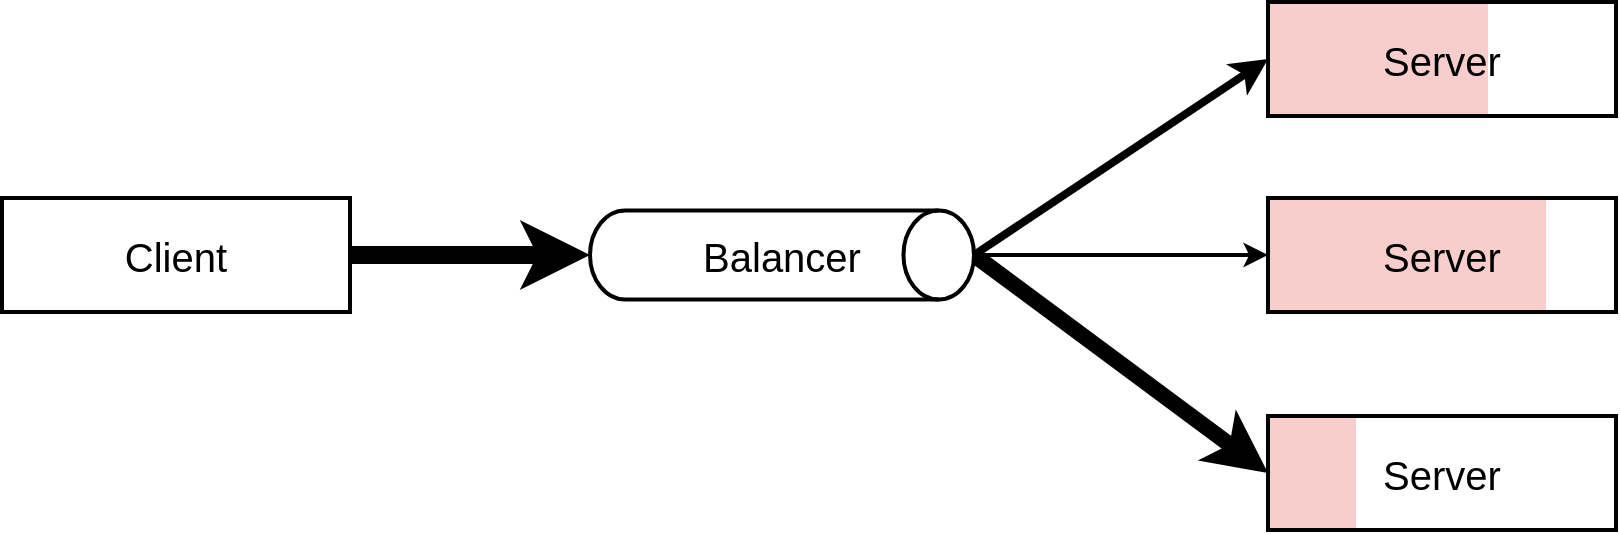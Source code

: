 <mxfile version="12.8.1" type="device"><diagram id="BjBXWrWTIRVv36iFu0_e" name="第 1 页"><mxGraphModel dx="1572" dy="1041" grid="0" gridSize="10" guides="1" tooltips="1" connect="1" arrows="1" fold="1" page="0" pageScale="1" pageWidth="827" pageHeight="583" math="0" shadow="0"><root><mxCell id="0"/><mxCell id="1" parent="0"/><mxCell id="B-ok9ui8w0xsHdv-92r1-13" style="edgeStyle=none;rounded=0;orthogonalLoop=1;jettySize=auto;html=1;entryX=0;entryY=0.5;entryDx=0;entryDy=0;entryPerimeter=0;endSize=6;strokeWidth=9;fontSize=20;" edge="1" parent="1" source="B-ok9ui8w0xsHdv-92r1-1" target="B-ok9ui8w0xsHdv-92r1-2"><mxGeometry relative="1" as="geometry"/></mxCell><mxCell id="B-ok9ui8w0xsHdv-92r1-1" value="Client" style="rounded=0;whiteSpace=wrap;html=1;strokeWidth=2;fontSize=20;" vertex="1" parent="1"><mxGeometry x="-154" y="395" width="174" height="57" as="geometry"/></mxCell><mxCell id="B-ok9ui8w0xsHdv-92r1-11" style="edgeStyle=orthogonalEdgeStyle;rounded=0;orthogonalLoop=1;jettySize=auto;html=1;entryX=0;entryY=0.5;entryDx=0;entryDy=0;strokeWidth=2;fontSize=20;" edge="1" parent="1" source="B-ok9ui8w0xsHdv-92r1-2" target="B-ok9ui8w0xsHdv-92r1-5"><mxGeometry relative="1" as="geometry"/></mxCell><mxCell id="B-ok9ui8w0xsHdv-92r1-12" style="rounded=0;orthogonalLoop=1;jettySize=auto;html=1;entryX=0;entryY=0.5;entryDx=0;entryDy=0;strokeWidth=8;fontSize=20;exitX=1;exitY=0.5;exitDx=0;exitDy=0;exitPerimeter=0;endSize=6;" edge="1" parent="1" source="B-ok9ui8w0xsHdv-92r1-2" target="B-ok9ui8w0xsHdv-92r1-6"><mxGeometry relative="1" as="geometry"/></mxCell><mxCell id="B-ok9ui8w0xsHdv-92r1-2" value="Balancer" style="strokeWidth=2;html=1;shape=mxgraph.flowchart.direct_data;whiteSpace=wrap;fontSize=20;" vertex="1" parent="1"><mxGeometry x="140" y="401.25" width="192" height="44.5" as="geometry"/></mxCell><mxCell id="B-ok9ui8w0xsHdv-92r1-7" value="" style="rounded=0;whiteSpace=wrap;html=1;strokeWidth=2;fontSize=20;strokeColor=none;fillColor=#f8cecc;" vertex="1" parent="1"><mxGeometry x="479" y="504" width="44" height="57" as="geometry"/></mxCell><mxCell id="B-ok9ui8w0xsHdv-92r1-8" value="" style="rounded=0;whiteSpace=wrap;html=1;strokeWidth=2;fontSize=20;strokeColor=none;fillColor=#f8cecc;" vertex="1" parent="1"><mxGeometry x="479" y="395" width="139" height="57" as="geometry"/></mxCell><mxCell id="B-ok9ui8w0xsHdv-92r1-9" value="" style="rounded=0;whiteSpace=wrap;html=1;strokeWidth=2;fontSize=20;strokeColor=none;fillColor=#f8cecc;" vertex="1" parent="1"><mxGeometry x="479" y="297" width="110" height="57" as="geometry"/></mxCell><mxCell id="B-ok9ui8w0xsHdv-92r1-4" value="Server" style="rounded=0;whiteSpace=wrap;html=1;strokeWidth=2;fontSize=20;fillColor=none;" vertex="1" parent="1"><mxGeometry x="479" y="297" width="174" height="57" as="geometry"/></mxCell><mxCell id="B-ok9ui8w0xsHdv-92r1-5" value="Server" style="rounded=0;whiteSpace=wrap;html=1;strokeWidth=2;fontSize=20;fillColor=none;" vertex="1" parent="1"><mxGeometry x="479" y="395" width="174" height="57" as="geometry"/></mxCell><mxCell id="B-ok9ui8w0xsHdv-92r1-6" value="Server" style="rounded=0;whiteSpace=wrap;html=1;strokeWidth=2;fontSize=20;fillColor=none;" vertex="1" parent="1"><mxGeometry x="479" y="504" width="174" height="57" as="geometry"/></mxCell><mxCell id="B-ok9ui8w0xsHdv-92r1-10" value="" style="endArrow=classic;html=1;fontSize=20;strokeWidth=4;entryX=0;entryY=0.5;entryDx=0;entryDy=0;exitX=1;exitY=0.5;exitDx=0;exitDy=0;exitPerimeter=0;" edge="1" parent="1" source="B-ok9ui8w0xsHdv-92r1-2" target="B-ok9ui8w0xsHdv-92r1-4"><mxGeometry width="50" height="50" relative="1" as="geometry"><mxPoint x="166" y="290" as="sourcePoint"/><mxPoint x="216" y="240" as="targetPoint"/></mxGeometry></mxCell></root></mxGraphModel></diagram></mxfile>